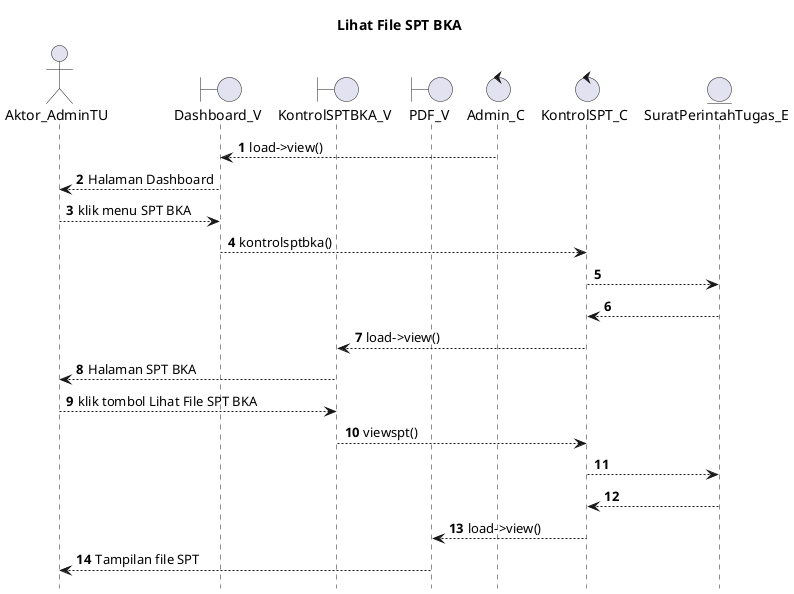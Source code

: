 @startuml

autonumber
hide footbox
title Lihat File SPT BKA

Actor Aktor_AdminTU
boundary Dashboard_V
boundary KontrolSPTBKA_V
boundary PDF_V
control Admin_C
control KontrolSPT_C
Entity SuratPerintahTugas_E

Admin_C --> Dashboard_V: load->view()
Dashboard_V --> Aktor_AdminTU: Halaman Dashboard
Aktor_AdminTU --> Dashboard_V: klik menu SPT BKA
Dashboard_V --> KontrolSPT_C: kontrolsptbka()
KontrolSPT_C --> SuratPerintahTugas_E:
    
    SuratPerintahTugas_E --> KontrolSPT_C:
    KontrolSPT_C --> KontrolSPTBKA_V: load->view()
    KontrolSPTBKA_V --> Aktor_AdminTU: Halaman SPT BKA

Aktor_AdminTU --> KontrolSPTBKA_V: klik tombol Lihat File SPT BKA
KontrolSPTBKA_V --> KontrolSPT_C: viewspt()
KontrolSPT_C --> SuratPerintahTugas_E:
   
    SuratPerintahTugas_E --> KontrolSPT_C:
    KontrolSPT_C --> PDF_V: load->view()
    PDF_V --> Aktor_AdminTU: Tampilan file SPT

@enduml